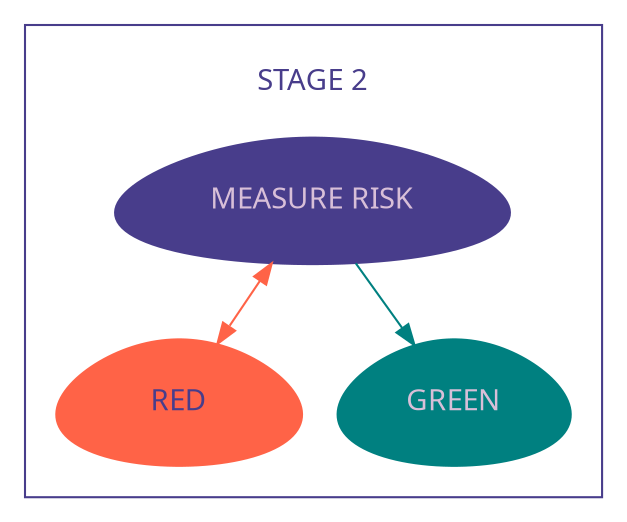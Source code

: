 digraph {
    node [shape=egg fontcolor="thistle" fontname="Avenir" fontcolor="midnightblue" style=filled margin=0.2];
    bgcolor="transparent"
    subgraph cluster_a
    {
        fontname="Avenir" shape=egg color="darkslateblue" fontcolor="darkslateblue" margin=15;
        label="\nSTAGE 2\l";
        node [fontcolor="thistle" color="darkslateblue"]
        {
            "MEASURE RISK\l" -> r [dir=both color="tomato" ];
            "MEASURE RISK\l" -> g [color="teal"];
            g [color="teal" label="GREEN\l" fontcolor="thistle"]
            r [color="tomato" label="   RED   \l" fontcolor="darkslateblue"]
        }

}
}
